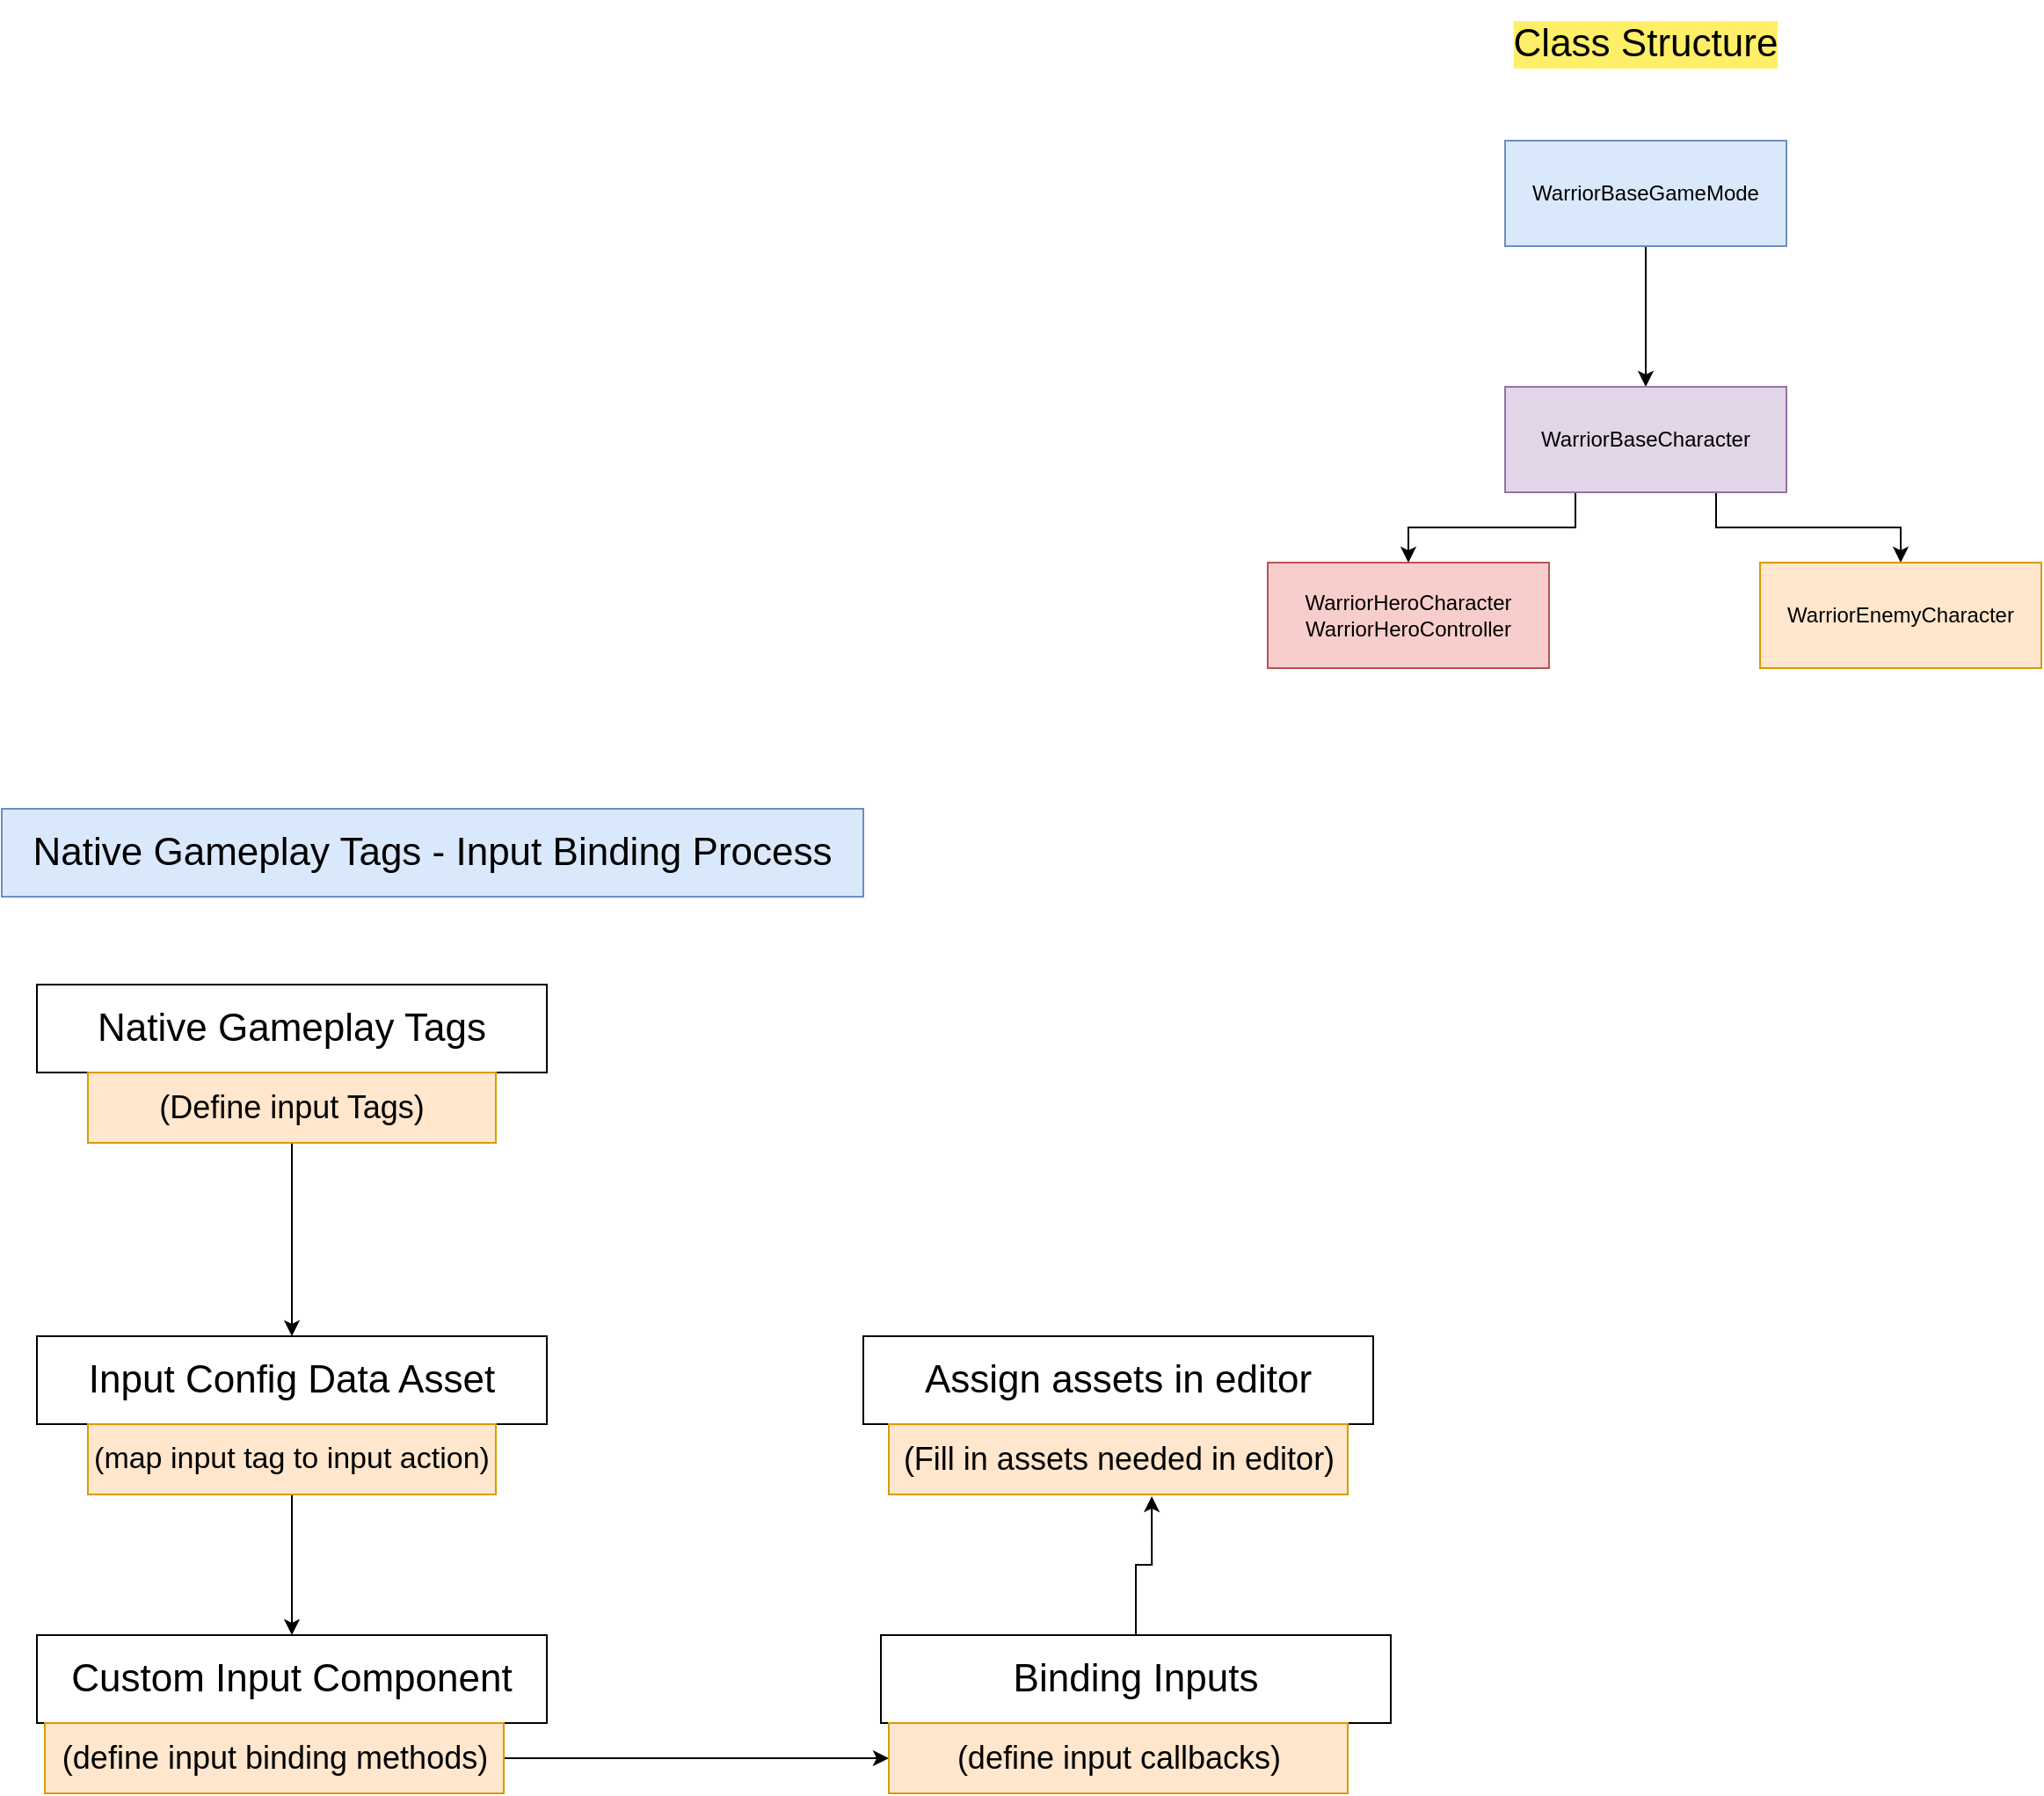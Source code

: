 <mxfile version="26.0.9">
  <diagram name="Page-1" id="BibFaqEnvL-dt5Uj5EnM">
    <mxGraphModel dx="2924" dy="1196" grid="1" gridSize="10" guides="1" tooltips="1" connect="1" arrows="1" fold="1" page="1" pageScale="1" pageWidth="850" pageHeight="1100" math="0" shadow="0">
      <root>
        <mxCell id="0" />
        <mxCell id="1" parent="0" />
        <mxCell id="M8k90fs4gGdWwId0iWEh-1" value="Class Structure" style="text;html=1;align=center;verticalAlign=middle;whiteSpace=wrap;rounded=0;fontSize=22;labelBackgroundColor=#FFEF68;" parent="1" vertex="1">
          <mxGeometry x="230" y="40" width="290" height="50" as="geometry" />
        </mxCell>
        <mxCell id="M8k90fs4gGdWwId0iWEh-6" style="edgeStyle=orthogonalEdgeStyle;rounded=0;orthogonalLoop=1;jettySize=auto;html=1;entryX=0.5;entryY=0;entryDx=0;entryDy=0;" parent="1" source="M8k90fs4gGdWwId0iWEh-2" target="M8k90fs4gGdWwId0iWEh-3" edge="1">
          <mxGeometry relative="1" as="geometry" />
        </mxCell>
        <mxCell id="M8k90fs4gGdWwId0iWEh-2" value="WarriorBaseGameMode" style="rounded=0;whiteSpace=wrap;html=1;labelBackgroundColor=none;labelBorderColor=none;fillColor=#dae8fc;strokeColor=#6c8ebf;" parent="1" vertex="1">
          <mxGeometry x="295" y="120" width="160" height="60" as="geometry" />
        </mxCell>
        <mxCell id="M8k90fs4gGdWwId0iWEh-7" style="edgeStyle=orthogonalEdgeStyle;rounded=0;orthogonalLoop=1;jettySize=auto;html=1;exitX=0.75;exitY=1;exitDx=0;exitDy=0;entryX=0.5;entryY=0;entryDx=0;entryDy=0;" parent="1" source="M8k90fs4gGdWwId0iWEh-3" target="M8k90fs4gGdWwId0iWEh-5" edge="1">
          <mxGeometry relative="1" as="geometry">
            <mxPoint x="530" y="420" as="targetPoint" />
          </mxGeometry>
        </mxCell>
        <mxCell id="M8k90fs4gGdWwId0iWEh-8" style="edgeStyle=orthogonalEdgeStyle;rounded=0;orthogonalLoop=1;jettySize=auto;html=1;exitX=0.25;exitY=1;exitDx=0;exitDy=0;entryX=0.5;entryY=0;entryDx=0;entryDy=0;" parent="1" source="M8k90fs4gGdWwId0iWEh-3" target="M8k90fs4gGdWwId0iWEh-4" edge="1">
          <mxGeometry relative="1" as="geometry" />
        </mxCell>
        <mxCell id="M8k90fs4gGdWwId0iWEh-3" value="WarriorBaseCharacter" style="rounded=0;whiteSpace=wrap;html=1;fillColor=#e1d5e7;strokeColor=#9673a6;" parent="1" vertex="1">
          <mxGeometry x="295" y="260" width="160" height="60" as="geometry" />
        </mxCell>
        <mxCell id="M8k90fs4gGdWwId0iWEh-4" value="WarriorHeroCharacter&lt;div&gt;WarriorHeroController&lt;/div&gt;" style="rounded=0;whiteSpace=wrap;html=1;fillColor=#f8cecc;strokeColor=#b85450;" parent="1" vertex="1">
          <mxGeometry x="160" y="360" width="160" height="60" as="geometry" />
        </mxCell>
        <mxCell id="M8k90fs4gGdWwId0iWEh-5" value="WarriorEnemyCharacter" style="rounded=0;whiteSpace=wrap;html=1;fillColor=#ffe6cc;strokeColor=#d79b00;" parent="1" vertex="1">
          <mxGeometry x="440" y="360" width="160" height="60" as="geometry" />
        </mxCell>
        <mxCell id="e9I6Ikjaayk3jNtB8Z1j-1" value="Native Gameplay Tags - Input Binding Process" style="text;html=1;align=center;verticalAlign=middle;whiteSpace=wrap;rounded=0;fontSize=22;labelBackgroundColor=none;fillColor=#dae8fc;strokeColor=#6c8ebf;" vertex="1" parent="1">
          <mxGeometry x="-560" y="500" width="490" height="50" as="geometry" />
        </mxCell>
        <mxCell id="e9I6Ikjaayk3jNtB8Z1j-2" value="Native Gameplay Tags" style="text;html=1;align=center;verticalAlign=middle;whiteSpace=wrap;rounded=0;fontSize=22;labelBackgroundColor=none;fillColor=none;strokeColor=default;" vertex="1" parent="1">
          <mxGeometry x="-540" y="600" width="290" height="50" as="geometry" />
        </mxCell>
        <mxCell id="e9I6Ikjaayk3jNtB8Z1j-8" style="edgeStyle=orthogonalEdgeStyle;rounded=0;orthogonalLoop=1;jettySize=auto;html=1;exitX=0.5;exitY=1;exitDx=0;exitDy=0;entryX=0.5;entryY=0;entryDx=0;entryDy=0;" edge="1" parent="1" source="e9I6Ikjaayk3jNtB8Z1j-3" target="e9I6Ikjaayk3jNtB8Z1j-4">
          <mxGeometry relative="1" as="geometry" />
        </mxCell>
        <mxCell id="e9I6Ikjaayk3jNtB8Z1j-3" value="(Define input Tags)" style="text;html=1;align=center;verticalAlign=middle;whiteSpace=wrap;rounded=0;fontSize=18;labelBackgroundColor=none;fillColor=#ffe6cc;strokeColor=#d79b00;" vertex="1" parent="1">
          <mxGeometry x="-511" y="650" width="232" height="40" as="geometry" />
        </mxCell>
        <mxCell id="e9I6Ikjaayk3jNtB8Z1j-4" value="Input Config Data Asset" style="text;html=1;align=center;verticalAlign=middle;whiteSpace=wrap;rounded=0;fontSize=22;labelBackgroundColor=none;fillColor=none;strokeColor=default;" vertex="1" parent="1">
          <mxGeometry x="-540" y="800" width="290" height="50" as="geometry" />
        </mxCell>
        <mxCell id="e9I6Ikjaayk3jNtB8Z1j-9" style="edgeStyle=orthogonalEdgeStyle;rounded=0;orthogonalLoop=1;jettySize=auto;html=1;exitX=0.5;exitY=1;exitDx=0;exitDy=0;entryX=0.5;entryY=0;entryDx=0;entryDy=0;" edge="1" parent="1" source="e9I6Ikjaayk3jNtB8Z1j-5" target="e9I6Ikjaayk3jNtB8Z1j-6">
          <mxGeometry relative="1" as="geometry" />
        </mxCell>
        <mxCell id="e9I6Ikjaayk3jNtB8Z1j-5" value="(map input tag to input action)" style="text;html=1;align=center;verticalAlign=middle;whiteSpace=wrap;rounded=0;fontSize=17;labelBackgroundColor=none;fillColor=#ffe6cc;strokeColor=#d79b00;" vertex="1" parent="1">
          <mxGeometry x="-511" y="850" width="232" height="40" as="geometry" />
        </mxCell>
        <mxCell id="e9I6Ikjaayk3jNtB8Z1j-6" value="Custom Input Component" style="text;html=1;align=center;verticalAlign=middle;whiteSpace=wrap;rounded=0;fontSize=22;labelBackgroundColor=none;fillColor=none;strokeColor=default;" vertex="1" parent="1">
          <mxGeometry x="-540" y="970" width="290" height="50" as="geometry" />
        </mxCell>
        <mxCell id="e9I6Ikjaayk3jNtB8Z1j-12" style="edgeStyle=orthogonalEdgeStyle;rounded=0;orthogonalLoop=1;jettySize=auto;html=1;exitX=1;exitY=0.5;exitDx=0;exitDy=0;entryX=0;entryY=0.5;entryDx=0;entryDy=0;" edge="1" parent="1" source="e9I6Ikjaayk3jNtB8Z1j-7" target="e9I6Ikjaayk3jNtB8Z1j-11">
          <mxGeometry relative="1" as="geometry" />
        </mxCell>
        <mxCell id="e9I6Ikjaayk3jNtB8Z1j-7" value="(define input binding methods)" style="text;html=1;align=center;verticalAlign=middle;whiteSpace=wrap;rounded=0;fontSize=18;labelBackgroundColor=none;fillColor=#ffe6cc;strokeColor=#d79b00;" vertex="1" parent="1">
          <mxGeometry x="-535.5" y="1020" width="261" height="40" as="geometry" />
        </mxCell>
        <mxCell id="e9I6Ikjaayk3jNtB8Z1j-10" value="Binding Inputs" style="text;html=1;align=center;verticalAlign=middle;whiteSpace=wrap;rounded=0;fontSize=22;labelBackgroundColor=none;fillColor=none;strokeColor=default;" vertex="1" parent="1">
          <mxGeometry x="-60" y="970" width="290" height="50" as="geometry" />
        </mxCell>
        <mxCell id="e9I6Ikjaayk3jNtB8Z1j-11" value="(define input callbacks)" style="text;html=1;align=center;verticalAlign=middle;whiteSpace=wrap;rounded=0;fontSize=18;labelBackgroundColor=none;fillColor=#ffe6cc;strokeColor=#d79b00;" vertex="1" parent="1">
          <mxGeometry x="-55.5" y="1020" width="261" height="40" as="geometry" />
        </mxCell>
        <mxCell id="e9I6Ikjaayk3jNtB8Z1j-13" value="Assign assets in editor" style="text;html=1;align=center;verticalAlign=middle;whiteSpace=wrap;rounded=0;fontSize=22;labelBackgroundColor=none;fillColor=none;strokeColor=default;" vertex="1" parent="1">
          <mxGeometry x="-70" y="800" width="290" height="50" as="geometry" />
        </mxCell>
        <mxCell id="e9I6Ikjaayk3jNtB8Z1j-14" value="(Fill in assets needed in editor)" style="text;html=1;align=center;verticalAlign=middle;whiteSpace=wrap;rounded=0;fontSize=18;labelBackgroundColor=none;fillColor=#ffe6cc;strokeColor=#d79b00;" vertex="1" parent="1">
          <mxGeometry x="-55.5" y="850" width="261" height="40" as="geometry" />
        </mxCell>
        <mxCell id="e9I6Ikjaayk3jNtB8Z1j-17" style="edgeStyle=orthogonalEdgeStyle;rounded=0;orthogonalLoop=1;jettySize=auto;html=1;exitX=0.5;exitY=0;exitDx=0;exitDy=0;entryX=0.573;entryY=1.025;entryDx=0;entryDy=0;entryPerimeter=0;" edge="1" parent="1" source="e9I6Ikjaayk3jNtB8Z1j-10" target="e9I6Ikjaayk3jNtB8Z1j-14">
          <mxGeometry relative="1" as="geometry" />
        </mxCell>
      </root>
    </mxGraphModel>
  </diagram>
</mxfile>
